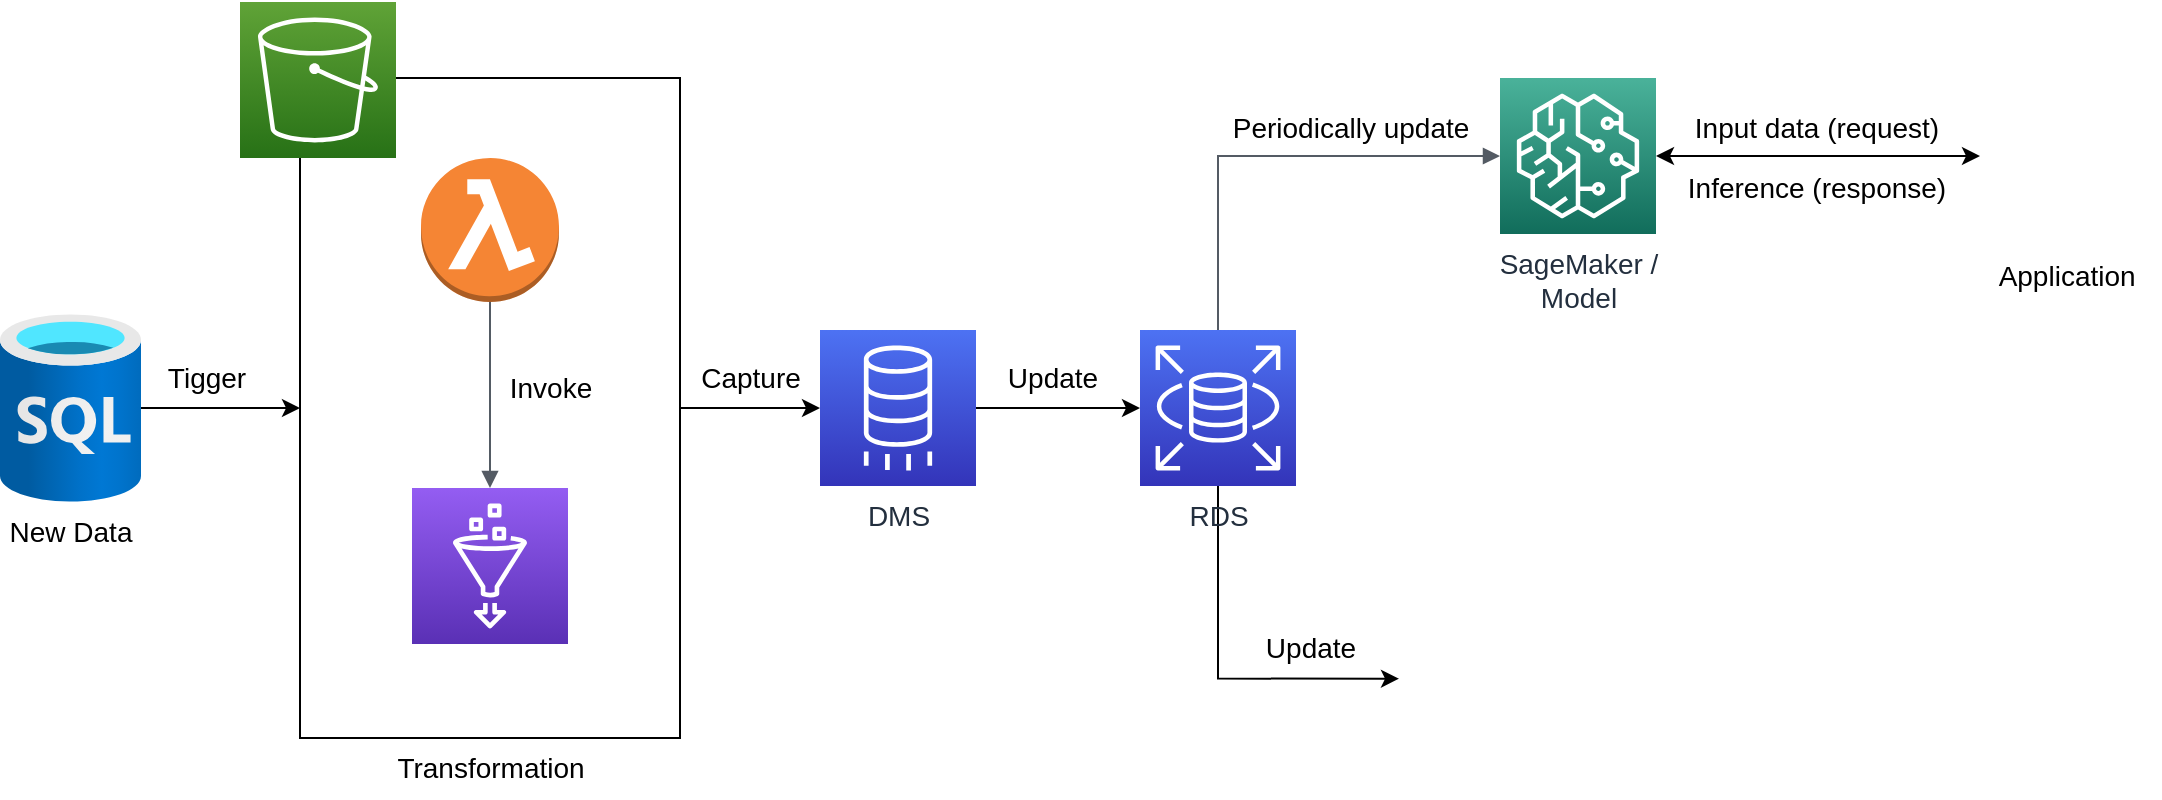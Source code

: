 <mxfile version="21.3.5" type="github">
  <diagram name="Page-1" id="C__e7VtskfnmAWxqKD70">
    <mxGraphModel dx="1279" dy="802" grid="1" gridSize="10" guides="1" tooltips="1" connect="1" arrows="1" fold="1" page="1" pageScale="1" pageWidth="827" pageHeight="1169" math="0" shadow="0">
      <root>
        <mxCell id="0" />
        <mxCell id="1" parent="0" />
        <mxCell id="r9G422Ajz-nZdocp6D6y-13" value="" style="edgeStyle=orthogonalEdgeStyle;rounded=0;orthogonalLoop=1;jettySize=auto;html=1;" edge="1" parent="1" source="r9G422Ajz-nZdocp6D6y-4" target="r9G422Ajz-nZdocp6D6y-6">
          <mxGeometry relative="1" as="geometry" />
        </mxCell>
        <mxCell id="r9G422Ajz-nZdocp6D6y-4" value="" style="html=1;dashed=0;whiteSpace=wrap;" vertex="1" parent="1">
          <mxGeometry x="270" y="140" width="190" height="330" as="geometry" />
        </mxCell>
        <mxCell id="r9G422Ajz-nZdocp6D6y-2" value="" style="sketch=0;points=[[0,0,0],[0.25,0,0],[0.5,0,0],[0.75,0,0],[1,0,0],[0,1,0],[0.25,1,0],[0.5,1,0],[0.75,1,0],[1,1,0],[0,0.25,0],[0,0.5,0],[0,0.75,0],[1,0.25,0],[1,0.5,0],[1,0.75,0]];outlineConnect=0;fontColor=#232F3E;gradientColor=#60A337;gradientDirection=north;fillColor=#277116;strokeColor=#ffffff;dashed=0;verticalLabelPosition=bottom;verticalAlign=top;align=center;html=1;fontSize=12;fontStyle=0;aspect=fixed;shape=mxgraph.aws4.resourceIcon;resIcon=mxgraph.aws4.s3;" vertex="1" parent="1">
          <mxGeometry x="240" y="102" width="78" height="78" as="geometry" />
        </mxCell>
        <mxCell id="r9G422Ajz-nZdocp6D6y-14" value="" style="edgeStyle=orthogonalEdgeStyle;rounded=0;orthogonalLoop=1;jettySize=auto;html=1;" edge="1" parent="1" source="r9G422Ajz-nZdocp6D6y-6" target="r9G422Ajz-nZdocp6D6y-9">
          <mxGeometry relative="1" as="geometry" />
        </mxCell>
        <mxCell id="r9G422Ajz-nZdocp6D6y-6" value="DMS" style="sketch=0;points=[[0,0,0],[0.25,0,0],[0.5,0,0],[0.75,0,0],[1,0,0],[0,1,0],[0.25,1,0],[0.5,1,0],[0.75,1,0],[1,1,0],[0,0.25,0],[0,0.5,0],[0,0.75,0],[1,0.25,0],[1,0.5,0],[1,0.75,0]];outlineConnect=0;fontColor=#232F3E;gradientColor=#4D72F3;gradientDirection=north;fillColor=#3334B9;strokeColor=#ffffff;dashed=0;verticalLabelPosition=bottom;verticalAlign=top;align=center;html=1;fontSize=14;fontStyle=0;aspect=fixed;shape=mxgraph.aws4.resourceIcon;resIcon=mxgraph.aws4.database_migration_service;" vertex="1" parent="1">
          <mxGeometry x="530" y="266" width="78" height="78" as="geometry" />
        </mxCell>
        <mxCell id="r9G422Ajz-nZdocp6D6y-7" value="" style="outlineConnect=0;dashed=0;verticalLabelPosition=bottom;verticalAlign=top;align=center;html=1;shape=mxgraph.aws3.lambda_function;fillColor=#F58534;gradientColor=none;" vertex="1" parent="1">
          <mxGeometry x="330.5" y="180" width="69" height="72" as="geometry" />
        </mxCell>
        <mxCell id="r9G422Ajz-nZdocp6D6y-8" value="" style="sketch=0;points=[[0,0,0],[0.25,0,0],[0.5,0,0],[0.75,0,0],[1,0,0],[0,1,0],[0.25,1,0],[0.5,1,0],[0.75,1,0],[1,1,0],[0,0.25,0],[0,0.5,0],[0,0.75,0],[1,0.25,0],[1,0.5,0],[1,0.75,0]];outlineConnect=0;fontColor=#232F3E;gradientColor=#945DF2;gradientDirection=north;fillColor=#5A30B5;strokeColor=#ffffff;dashed=0;verticalLabelPosition=bottom;verticalAlign=top;align=center;html=1;fontSize=12;fontStyle=0;aspect=fixed;shape=mxgraph.aws4.resourceIcon;resIcon=mxgraph.aws4.glue;" vertex="1" parent="1">
          <mxGeometry x="326" y="345" width="78" height="78" as="geometry" />
        </mxCell>
        <mxCell id="r9G422Ajz-nZdocp6D6y-30" style="edgeStyle=orthogonalEdgeStyle;rounded=0;orthogonalLoop=1;jettySize=auto;html=1;exitX=0.5;exitY=1;exitDx=0;exitDy=0;exitPerimeter=0;entryX=0;entryY=0.5;entryDx=0;entryDy=0;" edge="1" parent="1" source="r9G422Ajz-nZdocp6D6y-9" target="r9G422Ajz-nZdocp6D6y-26">
          <mxGeometry relative="1" as="geometry" />
        </mxCell>
        <mxCell id="r9G422Ajz-nZdocp6D6y-9" value="RDS" style="sketch=0;points=[[0,0,0],[0.25,0,0],[0.5,0,0],[0.75,0,0],[1,0,0],[0,1,0],[0.25,1,0],[0.5,1,0],[0.75,1,0],[1,1,0],[0,0.25,0],[0,0.5,0],[0,0.75,0],[1,0.25,0],[1,0.5,0],[1,0.75,0]];outlineConnect=0;fontColor=#232F3E;gradientColor=#4D72F3;gradientDirection=north;fillColor=#3334B9;strokeColor=#ffffff;dashed=0;verticalLabelPosition=bottom;verticalAlign=top;align=center;html=1;fontSize=14;fontStyle=0;aspect=fixed;shape=mxgraph.aws4.resourceIcon;resIcon=mxgraph.aws4.rds;" vertex="1" parent="1">
          <mxGeometry x="690" y="266" width="78" height="78" as="geometry" />
        </mxCell>
        <mxCell id="r9G422Ajz-nZdocp6D6y-12" value="" style="edgeStyle=orthogonalEdgeStyle;html=1;endArrow=block;elbow=vertical;startArrow=none;endFill=1;strokeColor=#545B64;rounded=0;entryX=0.5;entryY=0;entryDx=0;entryDy=0;entryPerimeter=0;exitX=0.5;exitY=1;exitDx=0;exitDy=0;exitPerimeter=0;" edge="1" parent="1" source="r9G422Ajz-nZdocp6D6y-7" target="r9G422Ajz-nZdocp6D6y-8">
          <mxGeometry width="100" relative="1" as="geometry">
            <mxPoint x="314" y="304.5" as="sourcePoint" />
            <mxPoint x="414" y="304.5" as="targetPoint" />
          </mxGeometry>
        </mxCell>
        <mxCell id="r9G422Ajz-nZdocp6D6y-18" value="" style="edgeStyle=orthogonalEdgeStyle;rounded=0;orthogonalLoop=1;jettySize=auto;html=1;" edge="1" parent="1" source="r9G422Ajz-nZdocp6D6y-17" target="r9G422Ajz-nZdocp6D6y-4">
          <mxGeometry relative="1" as="geometry" />
        </mxCell>
        <mxCell id="r9G422Ajz-nZdocp6D6y-17" value="New Data" style="image;aspect=fixed;html=1;points=[];align=center;fontSize=14;image=img/lib/azure2/databases/SQL_Database.svg;" vertex="1" parent="1">
          <mxGeometry x="120" y="258" width="70.5" height="94" as="geometry" />
        </mxCell>
        <mxCell id="r9G422Ajz-nZdocp6D6y-20" value="Tigger" style="text;html=1;align=center;verticalAlign=middle;resizable=0;points=[];autosize=1;strokeColor=none;fillColor=none;fontSize=14;" vertex="1" parent="1">
          <mxGeometry x="193" y="275" width="60" height="30" as="geometry" />
        </mxCell>
        <mxCell id="r9G422Ajz-nZdocp6D6y-21" value="Invoke" style="text;html=1;align=center;verticalAlign=middle;resizable=0;points=[];autosize=1;strokeColor=none;fillColor=none;fontSize=14;" vertex="1" parent="1">
          <mxGeometry x="360" y="280" width="70" height="30" as="geometry" />
        </mxCell>
        <mxCell id="r9G422Ajz-nZdocp6D6y-22" value="&lt;font style=&quot;font-size: 14px;&quot;&gt;Transformation&lt;/font&gt;" style="text;html=1;align=center;verticalAlign=middle;resizable=0;points=[];autosize=1;strokeColor=none;fillColor=none;" vertex="1" parent="1">
          <mxGeometry x="305" y="470" width="120" height="30" as="geometry" />
        </mxCell>
        <mxCell id="r9G422Ajz-nZdocp6D6y-23" value="Capture" style="text;html=1;align=center;verticalAlign=middle;resizable=0;points=[];autosize=1;strokeColor=none;fillColor=none;fontSize=14;" vertex="1" parent="1">
          <mxGeometry x="455" y="275" width="80" height="30" as="geometry" />
        </mxCell>
        <mxCell id="r9G422Ajz-nZdocp6D6y-24" value="Update" style="text;html=1;align=center;verticalAlign=middle;resizable=0;points=[];autosize=1;strokeColor=none;fillColor=none;fontSize=14;" vertex="1" parent="1">
          <mxGeometry x="611" y="275" width="70" height="30" as="geometry" />
        </mxCell>
        <mxCell id="r9G422Ajz-nZdocp6D6y-38" value="" style="edgeStyle=orthogonalEdgeStyle;rounded=0;orthogonalLoop=1;jettySize=auto;html=1;startArrow=classic;startFill=1;" edge="1" parent="1" source="r9G422Ajz-nZdocp6D6y-25" target="r9G422Ajz-nZdocp6D6y-32">
          <mxGeometry relative="1" as="geometry" />
        </mxCell>
        <mxCell id="r9G422Ajz-nZdocp6D6y-25" value="SageMaker /&lt;br style=&quot;font-size: 14px;&quot;&gt;Model" style="sketch=0;points=[[0,0,0],[0.25,0,0],[0.5,0,0],[0.75,0,0],[1,0,0],[0,1,0],[0.25,1,0],[0.5,1,0],[0.75,1,0],[1,1,0],[0,0.25,0],[0,0.5,0],[0,0.75,0],[1,0.25,0],[1,0.5,0],[1,0.75,0]];outlineConnect=0;fontColor=#232F3E;gradientColor=#4AB29A;gradientDirection=north;fillColor=#116D5B;strokeColor=#ffffff;dashed=0;verticalLabelPosition=bottom;verticalAlign=top;align=center;html=1;fontSize=14;fontStyle=0;aspect=fixed;shape=mxgraph.aws4.resourceIcon;resIcon=mxgraph.aws4.sagemaker;" vertex="1" parent="1">
          <mxGeometry x="870" y="140" width="78" height="78" as="geometry" />
        </mxCell>
        <mxCell id="r9G422Ajz-nZdocp6D6y-26" value="" style="shape=image;verticalLabelPosition=bottom;labelBackgroundColor=default;verticalAlign=top;aspect=fixed;imageAspect=0;image=https://logos-world.net/wp-content/uploads/2021/10/Tableau-Emblem.png;" vertex="1" parent="1">
          <mxGeometry x="819.5" y="390" width="179" height="100.69" as="geometry" />
        </mxCell>
        <mxCell id="r9G422Ajz-nZdocp6D6y-28" value="" style="edgeStyle=orthogonalEdgeStyle;html=1;endArrow=block;elbow=vertical;startArrow=none;endFill=1;strokeColor=#545B64;rounded=0;entryX=0;entryY=0.5;entryDx=0;entryDy=0;entryPerimeter=0;exitX=0.5;exitY=0;exitDx=0;exitDy=0;exitPerimeter=0;" edge="1" parent="1" source="r9G422Ajz-nZdocp6D6y-9" target="r9G422Ajz-nZdocp6D6y-25">
          <mxGeometry width="100" relative="1" as="geometry">
            <mxPoint x="720" y="230" as="sourcePoint" />
            <mxPoint x="820" y="230" as="targetPoint" />
          </mxGeometry>
        </mxCell>
        <mxCell id="r9G422Ajz-nZdocp6D6y-29" value="Periodically update" style="text;html=1;align=center;verticalAlign=middle;resizable=0;points=[];autosize=1;strokeColor=none;fillColor=none;fontSize=14;" vertex="1" parent="1">
          <mxGeometry x="720" y="150" width="150" height="30" as="geometry" />
        </mxCell>
        <mxCell id="r9G422Ajz-nZdocp6D6y-31" value="Update" style="text;html=1;align=center;verticalAlign=middle;resizable=0;points=[];autosize=1;strokeColor=none;fillColor=none;fontSize=14;" vertex="1" parent="1">
          <mxGeometry x="740" y="410" width="70" height="30" as="geometry" />
        </mxCell>
        <mxCell id="r9G422Ajz-nZdocp6D6y-32" value="&lt;font style=&quot;font-size: 14px;&quot;&gt;Application&amp;nbsp;&lt;/font&gt;" style="shape=image;html=1;verticalAlign=top;verticalLabelPosition=bottom;labelBackgroundColor=#ffffff;imageAspect=0;aspect=fixed;image=https://cdn4.iconfinder.com/data/icons/essentials-74/24/004_-_Website-128.png" vertex="1" parent="1">
          <mxGeometry x="1110" y="134" width="90" height="90" as="geometry" />
        </mxCell>
        <mxCell id="r9G422Ajz-nZdocp6D6y-39" value="Input data (request)" style="text;html=1;align=center;verticalAlign=middle;resizable=0;points=[];autosize=1;strokeColor=none;fillColor=none;fontSize=14;" vertex="1" parent="1">
          <mxGeometry x="953" y="150" width="150" height="30" as="geometry" />
        </mxCell>
        <mxCell id="r9G422Ajz-nZdocp6D6y-40" value="Inference (response)" style="text;html=1;align=center;verticalAlign=middle;resizable=0;points=[];autosize=1;strokeColor=none;fillColor=none;fontSize=14;" vertex="1" parent="1">
          <mxGeometry x="948" y="180" width="160" height="30" as="geometry" />
        </mxCell>
      </root>
    </mxGraphModel>
  </diagram>
</mxfile>
